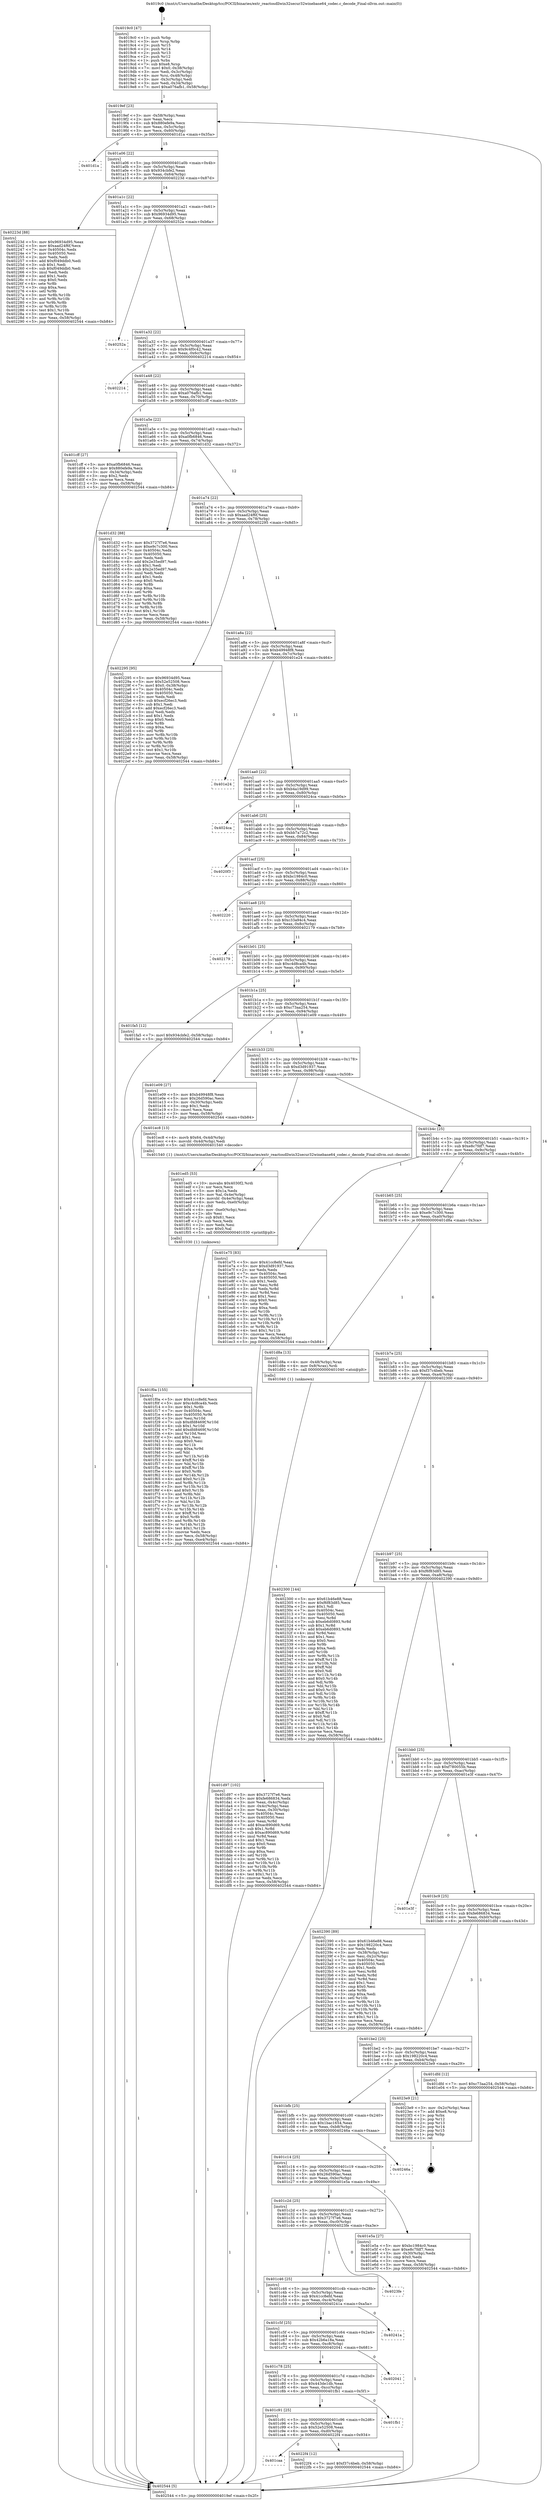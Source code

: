digraph "0x4019c0" {
  label = "0x4019c0 (/mnt/c/Users/mathe/Desktop/tcc/POCII/binaries/extr_reactosdllwin32secur32winebase64_codec.c_decode_Final-ollvm.out::main(0))"
  labelloc = "t"
  node[shape=record]

  Entry [label="",width=0.3,height=0.3,shape=circle,fillcolor=black,style=filled]
  "0x4019ef" [label="{
     0x4019ef [23]\l
     | [instrs]\l
     &nbsp;&nbsp;0x4019ef \<+3\>: mov -0x58(%rbp),%eax\l
     &nbsp;&nbsp;0x4019f2 \<+2\>: mov %eax,%ecx\l
     &nbsp;&nbsp;0x4019f4 \<+6\>: sub $0x880efe9a,%ecx\l
     &nbsp;&nbsp;0x4019fa \<+3\>: mov %eax,-0x5c(%rbp)\l
     &nbsp;&nbsp;0x4019fd \<+3\>: mov %ecx,-0x60(%rbp)\l
     &nbsp;&nbsp;0x401a00 \<+6\>: je 0000000000401d1a \<main+0x35a\>\l
  }"]
  "0x401d1a" [label="{
     0x401d1a\l
  }", style=dashed]
  "0x401a06" [label="{
     0x401a06 [22]\l
     | [instrs]\l
     &nbsp;&nbsp;0x401a06 \<+5\>: jmp 0000000000401a0b \<main+0x4b\>\l
     &nbsp;&nbsp;0x401a0b \<+3\>: mov -0x5c(%rbp),%eax\l
     &nbsp;&nbsp;0x401a0e \<+5\>: sub $0x934cbfe2,%eax\l
     &nbsp;&nbsp;0x401a13 \<+3\>: mov %eax,-0x64(%rbp)\l
     &nbsp;&nbsp;0x401a16 \<+6\>: je 000000000040223d \<main+0x87d\>\l
  }"]
  Exit [label="",width=0.3,height=0.3,shape=circle,fillcolor=black,style=filled,peripheries=2]
  "0x40223d" [label="{
     0x40223d [88]\l
     | [instrs]\l
     &nbsp;&nbsp;0x40223d \<+5\>: mov $0x96934d95,%eax\l
     &nbsp;&nbsp;0x402242 \<+5\>: mov $0xaad24f6f,%ecx\l
     &nbsp;&nbsp;0x402247 \<+7\>: mov 0x40504c,%edx\l
     &nbsp;&nbsp;0x40224e \<+7\>: mov 0x405050,%esi\l
     &nbsp;&nbsp;0x402255 \<+2\>: mov %edx,%edi\l
     &nbsp;&nbsp;0x402257 \<+6\>: add $0xf049ddb0,%edi\l
     &nbsp;&nbsp;0x40225d \<+3\>: sub $0x1,%edi\l
     &nbsp;&nbsp;0x402260 \<+6\>: sub $0xf049ddb0,%edi\l
     &nbsp;&nbsp;0x402266 \<+3\>: imul %edi,%edx\l
     &nbsp;&nbsp;0x402269 \<+3\>: and $0x1,%edx\l
     &nbsp;&nbsp;0x40226c \<+3\>: cmp $0x0,%edx\l
     &nbsp;&nbsp;0x40226f \<+4\>: sete %r8b\l
     &nbsp;&nbsp;0x402273 \<+3\>: cmp $0xa,%esi\l
     &nbsp;&nbsp;0x402276 \<+4\>: setl %r9b\l
     &nbsp;&nbsp;0x40227a \<+3\>: mov %r8b,%r10b\l
     &nbsp;&nbsp;0x40227d \<+3\>: and %r9b,%r10b\l
     &nbsp;&nbsp;0x402280 \<+3\>: xor %r9b,%r8b\l
     &nbsp;&nbsp;0x402283 \<+3\>: or %r8b,%r10b\l
     &nbsp;&nbsp;0x402286 \<+4\>: test $0x1,%r10b\l
     &nbsp;&nbsp;0x40228a \<+3\>: cmovne %ecx,%eax\l
     &nbsp;&nbsp;0x40228d \<+3\>: mov %eax,-0x58(%rbp)\l
     &nbsp;&nbsp;0x402290 \<+5\>: jmp 0000000000402544 \<main+0xb84\>\l
  }"]
  "0x401a1c" [label="{
     0x401a1c [22]\l
     | [instrs]\l
     &nbsp;&nbsp;0x401a1c \<+5\>: jmp 0000000000401a21 \<main+0x61\>\l
     &nbsp;&nbsp;0x401a21 \<+3\>: mov -0x5c(%rbp),%eax\l
     &nbsp;&nbsp;0x401a24 \<+5\>: sub $0x96934d95,%eax\l
     &nbsp;&nbsp;0x401a29 \<+3\>: mov %eax,-0x68(%rbp)\l
     &nbsp;&nbsp;0x401a2c \<+6\>: je 000000000040252a \<main+0xb6a\>\l
  }"]
  "0x401caa" [label="{
     0x401caa\l
  }", style=dashed]
  "0x40252a" [label="{
     0x40252a\l
  }", style=dashed]
  "0x401a32" [label="{
     0x401a32 [22]\l
     | [instrs]\l
     &nbsp;&nbsp;0x401a32 \<+5\>: jmp 0000000000401a37 \<main+0x77\>\l
     &nbsp;&nbsp;0x401a37 \<+3\>: mov -0x5c(%rbp),%eax\l
     &nbsp;&nbsp;0x401a3a \<+5\>: sub $0x9c4f0c42,%eax\l
     &nbsp;&nbsp;0x401a3f \<+3\>: mov %eax,-0x6c(%rbp)\l
     &nbsp;&nbsp;0x401a42 \<+6\>: je 0000000000402214 \<main+0x854\>\l
  }"]
  "0x4022f4" [label="{
     0x4022f4 [12]\l
     | [instrs]\l
     &nbsp;&nbsp;0x4022f4 \<+7\>: movl $0xf37c4beb,-0x58(%rbp)\l
     &nbsp;&nbsp;0x4022fb \<+5\>: jmp 0000000000402544 \<main+0xb84\>\l
  }"]
  "0x402214" [label="{
     0x402214\l
  }", style=dashed]
  "0x401a48" [label="{
     0x401a48 [22]\l
     | [instrs]\l
     &nbsp;&nbsp;0x401a48 \<+5\>: jmp 0000000000401a4d \<main+0x8d\>\l
     &nbsp;&nbsp;0x401a4d \<+3\>: mov -0x5c(%rbp),%eax\l
     &nbsp;&nbsp;0x401a50 \<+5\>: sub $0xa076afb1,%eax\l
     &nbsp;&nbsp;0x401a55 \<+3\>: mov %eax,-0x70(%rbp)\l
     &nbsp;&nbsp;0x401a58 \<+6\>: je 0000000000401cff \<main+0x33f\>\l
  }"]
  "0x401c91" [label="{
     0x401c91 [25]\l
     | [instrs]\l
     &nbsp;&nbsp;0x401c91 \<+5\>: jmp 0000000000401c96 \<main+0x2d6\>\l
     &nbsp;&nbsp;0x401c96 \<+3\>: mov -0x5c(%rbp),%eax\l
     &nbsp;&nbsp;0x401c99 \<+5\>: sub $0x52e52508,%eax\l
     &nbsp;&nbsp;0x401c9e \<+6\>: mov %eax,-0xd0(%rbp)\l
     &nbsp;&nbsp;0x401ca4 \<+6\>: je 00000000004022f4 \<main+0x934\>\l
  }"]
  "0x401cff" [label="{
     0x401cff [27]\l
     | [instrs]\l
     &nbsp;&nbsp;0x401cff \<+5\>: mov $0xa0fb6846,%eax\l
     &nbsp;&nbsp;0x401d04 \<+5\>: mov $0x880efe9a,%ecx\l
     &nbsp;&nbsp;0x401d09 \<+3\>: mov -0x34(%rbp),%edx\l
     &nbsp;&nbsp;0x401d0c \<+3\>: cmp $0x2,%edx\l
     &nbsp;&nbsp;0x401d0f \<+3\>: cmovne %ecx,%eax\l
     &nbsp;&nbsp;0x401d12 \<+3\>: mov %eax,-0x58(%rbp)\l
     &nbsp;&nbsp;0x401d15 \<+5\>: jmp 0000000000402544 \<main+0xb84\>\l
  }"]
  "0x401a5e" [label="{
     0x401a5e [22]\l
     | [instrs]\l
     &nbsp;&nbsp;0x401a5e \<+5\>: jmp 0000000000401a63 \<main+0xa3\>\l
     &nbsp;&nbsp;0x401a63 \<+3\>: mov -0x5c(%rbp),%eax\l
     &nbsp;&nbsp;0x401a66 \<+5\>: sub $0xa0fb6846,%eax\l
     &nbsp;&nbsp;0x401a6b \<+3\>: mov %eax,-0x74(%rbp)\l
     &nbsp;&nbsp;0x401a6e \<+6\>: je 0000000000401d32 \<main+0x372\>\l
  }"]
  "0x402544" [label="{
     0x402544 [5]\l
     | [instrs]\l
     &nbsp;&nbsp;0x402544 \<+5\>: jmp 00000000004019ef \<main+0x2f\>\l
  }"]
  "0x4019c0" [label="{
     0x4019c0 [47]\l
     | [instrs]\l
     &nbsp;&nbsp;0x4019c0 \<+1\>: push %rbp\l
     &nbsp;&nbsp;0x4019c1 \<+3\>: mov %rsp,%rbp\l
     &nbsp;&nbsp;0x4019c4 \<+2\>: push %r15\l
     &nbsp;&nbsp;0x4019c6 \<+2\>: push %r14\l
     &nbsp;&nbsp;0x4019c8 \<+2\>: push %r13\l
     &nbsp;&nbsp;0x4019ca \<+2\>: push %r12\l
     &nbsp;&nbsp;0x4019cc \<+1\>: push %rbx\l
     &nbsp;&nbsp;0x4019cd \<+7\>: sub $0xe8,%rsp\l
     &nbsp;&nbsp;0x4019d4 \<+7\>: movl $0x0,-0x38(%rbp)\l
     &nbsp;&nbsp;0x4019db \<+3\>: mov %edi,-0x3c(%rbp)\l
     &nbsp;&nbsp;0x4019de \<+4\>: mov %rsi,-0x48(%rbp)\l
     &nbsp;&nbsp;0x4019e2 \<+3\>: mov -0x3c(%rbp),%edi\l
     &nbsp;&nbsp;0x4019e5 \<+3\>: mov %edi,-0x34(%rbp)\l
     &nbsp;&nbsp;0x4019e8 \<+7\>: movl $0xa076afb1,-0x58(%rbp)\l
  }"]
  "0x401fb1" [label="{
     0x401fb1\l
  }", style=dashed]
  "0x401d32" [label="{
     0x401d32 [88]\l
     | [instrs]\l
     &nbsp;&nbsp;0x401d32 \<+5\>: mov $0x3727f7e6,%eax\l
     &nbsp;&nbsp;0x401d37 \<+5\>: mov $0xe9c7c300,%ecx\l
     &nbsp;&nbsp;0x401d3c \<+7\>: mov 0x40504c,%edx\l
     &nbsp;&nbsp;0x401d43 \<+7\>: mov 0x405050,%esi\l
     &nbsp;&nbsp;0x401d4a \<+2\>: mov %edx,%edi\l
     &nbsp;&nbsp;0x401d4c \<+6\>: add $0x2e35ed97,%edi\l
     &nbsp;&nbsp;0x401d52 \<+3\>: sub $0x1,%edi\l
     &nbsp;&nbsp;0x401d55 \<+6\>: sub $0x2e35ed97,%edi\l
     &nbsp;&nbsp;0x401d5b \<+3\>: imul %edi,%edx\l
     &nbsp;&nbsp;0x401d5e \<+3\>: and $0x1,%edx\l
     &nbsp;&nbsp;0x401d61 \<+3\>: cmp $0x0,%edx\l
     &nbsp;&nbsp;0x401d64 \<+4\>: sete %r8b\l
     &nbsp;&nbsp;0x401d68 \<+3\>: cmp $0xa,%esi\l
     &nbsp;&nbsp;0x401d6b \<+4\>: setl %r9b\l
     &nbsp;&nbsp;0x401d6f \<+3\>: mov %r8b,%r10b\l
     &nbsp;&nbsp;0x401d72 \<+3\>: and %r9b,%r10b\l
     &nbsp;&nbsp;0x401d75 \<+3\>: xor %r9b,%r8b\l
     &nbsp;&nbsp;0x401d78 \<+3\>: or %r8b,%r10b\l
     &nbsp;&nbsp;0x401d7b \<+4\>: test $0x1,%r10b\l
     &nbsp;&nbsp;0x401d7f \<+3\>: cmovne %ecx,%eax\l
     &nbsp;&nbsp;0x401d82 \<+3\>: mov %eax,-0x58(%rbp)\l
     &nbsp;&nbsp;0x401d85 \<+5\>: jmp 0000000000402544 \<main+0xb84\>\l
  }"]
  "0x401a74" [label="{
     0x401a74 [22]\l
     | [instrs]\l
     &nbsp;&nbsp;0x401a74 \<+5\>: jmp 0000000000401a79 \<main+0xb9\>\l
     &nbsp;&nbsp;0x401a79 \<+3\>: mov -0x5c(%rbp),%eax\l
     &nbsp;&nbsp;0x401a7c \<+5\>: sub $0xaad24f6f,%eax\l
     &nbsp;&nbsp;0x401a81 \<+3\>: mov %eax,-0x78(%rbp)\l
     &nbsp;&nbsp;0x401a84 \<+6\>: je 0000000000402295 \<main+0x8d5\>\l
  }"]
  "0x401c78" [label="{
     0x401c78 [25]\l
     | [instrs]\l
     &nbsp;&nbsp;0x401c78 \<+5\>: jmp 0000000000401c7d \<main+0x2bd\>\l
     &nbsp;&nbsp;0x401c7d \<+3\>: mov -0x5c(%rbp),%eax\l
     &nbsp;&nbsp;0x401c80 \<+5\>: sub $0x443de1db,%eax\l
     &nbsp;&nbsp;0x401c85 \<+6\>: mov %eax,-0xcc(%rbp)\l
     &nbsp;&nbsp;0x401c8b \<+6\>: je 0000000000401fb1 \<main+0x5f1\>\l
  }"]
  "0x402295" [label="{
     0x402295 [95]\l
     | [instrs]\l
     &nbsp;&nbsp;0x402295 \<+5\>: mov $0x96934d95,%eax\l
     &nbsp;&nbsp;0x40229a \<+5\>: mov $0x52e52508,%ecx\l
     &nbsp;&nbsp;0x40229f \<+7\>: movl $0x0,-0x38(%rbp)\l
     &nbsp;&nbsp;0x4022a6 \<+7\>: mov 0x40504c,%edx\l
     &nbsp;&nbsp;0x4022ad \<+7\>: mov 0x405050,%esi\l
     &nbsp;&nbsp;0x4022b4 \<+2\>: mov %edx,%edi\l
     &nbsp;&nbsp;0x4022b6 \<+6\>: sub $0xecf26ec3,%edi\l
     &nbsp;&nbsp;0x4022bc \<+3\>: sub $0x1,%edi\l
     &nbsp;&nbsp;0x4022bf \<+6\>: add $0xecf26ec3,%edi\l
     &nbsp;&nbsp;0x4022c5 \<+3\>: imul %edi,%edx\l
     &nbsp;&nbsp;0x4022c8 \<+3\>: and $0x1,%edx\l
     &nbsp;&nbsp;0x4022cb \<+3\>: cmp $0x0,%edx\l
     &nbsp;&nbsp;0x4022ce \<+4\>: sete %r8b\l
     &nbsp;&nbsp;0x4022d2 \<+3\>: cmp $0xa,%esi\l
     &nbsp;&nbsp;0x4022d5 \<+4\>: setl %r9b\l
     &nbsp;&nbsp;0x4022d9 \<+3\>: mov %r8b,%r10b\l
     &nbsp;&nbsp;0x4022dc \<+3\>: and %r9b,%r10b\l
     &nbsp;&nbsp;0x4022df \<+3\>: xor %r9b,%r8b\l
     &nbsp;&nbsp;0x4022e2 \<+3\>: or %r8b,%r10b\l
     &nbsp;&nbsp;0x4022e5 \<+4\>: test $0x1,%r10b\l
     &nbsp;&nbsp;0x4022e9 \<+3\>: cmovne %ecx,%eax\l
     &nbsp;&nbsp;0x4022ec \<+3\>: mov %eax,-0x58(%rbp)\l
     &nbsp;&nbsp;0x4022ef \<+5\>: jmp 0000000000402544 \<main+0xb84\>\l
  }"]
  "0x401a8a" [label="{
     0x401a8a [22]\l
     | [instrs]\l
     &nbsp;&nbsp;0x401a8a \<+5\>: jmp 0000000000401a8f \<main+0xcf\>\l
     &nbsp;&nbsp;0x401a8f \<+3\>: mov -0x5c(%rbp),%eax\l
     &nbsp;&nbsp;0x401a92 \<+5\>: sub $0xb49948f8,%eax\l
     &nbsp;&nbsp;0x401a97 \<+3\>: mov %eax,-0x7c(%rbp)\l
     &nbsp;&nbsp;0x401a9a \<+6\>: je 0000000000401e24 \<main+0x464\>\l
  }"]
  "0x402041" [label="{
     0x402041\l
  }", style=dashed]
  "0x401e24" [label="{
     0x401e24\l
  }", style=dashed]
  "0x401aa0" [label="{
     0x401aa0 [22]\l
     | [instrs]\l
     &nbsp;&nbsp;0x401aa0 \<+5\>: jmp 0000000000401aa5 \<main+0xe5\>\l
     &nbsp;&nbsp;0x401aa5 \<+3\>: mov -0x5c(%rbp),%eax\l
     &nbsp;&nbsp;0x401aa8 \<+5\>: sub $0xb4a19d99,%eax\l
     &nbsp;&nbsp;0x401aad \<+3\>: mov %eax,-0x80(%rbp)\l
     &nbsp;&nbsp;0x401ab0 \<+6\>: je 00000000004024ca \<main+0xb0a\>\l
  }"]
  "0x401c5f" [label="{
     0x401c5f [25]\l
     | [instrs]\l
     &nbsp;&nbsp;0x401c5f \<+5\>: jmp 0000000000401c64 \<main+0x2a4\>\l
     &nbsp;&nbsp;0x401c64 \<+3\>: mov -0x5c(%rbp),%eax\l
     &nbsp;&nbsp;0x401c67 \<+5\>: sub $0x42b6a18a,%eax\l
     &nbsp;&nbsp;0x401c6c \<+6\>: mov %eax,-0xc8(%rbp)\l
     &nbsp;&nbsp;0x401c72 \<+6\>: je 0000000000402041 \<main+0x681\>\l
  }"]
  "0x4024ca" [label="{
     0x4024ca\l
  }", style=dashed]
  "0x401ab6" [label="{
     0x401ab6 [25]\l
     | [instrs]\l
     &nbsp;&nbsp;0x401ab6 \<+5\>: jmp 0000000000401abb \<main+0xfb\>\l
     &nbsp;&nbsp;0x401abb \<+3\>: mov -0x5c(%rbp),%eax\l
     &nbsp;&nbsp;0x401abe \<+5\>: sub $0xbb7a72c2,%eax\l
     &nbsp;&nbsp;0x401ac3 \<+6\>: mov %eax,-0x84(%rbp)\l
     &nbsp;&nbsp;0x401ac9 \<+6\>: je 00000000004020f3 \<main+0x733\>\l
  }"]
  "0x40241a" [label="{
     0x40241a\l
  }", style=dashed]
  "0x4020f3" [label="{
     0x4020f3\l
  }", style=dashed]
  "0x401acf" [label="{
     0x401acf [25]\l
     | [instrs]\l
     &nbsp;&nbsp;0x401acf \<+5\>: jmp 0000000000401ad4 \<main+0x114\>\l
     &nbsp;&nbsp;0x401ad4 \<+3\>: mov -0x5c(%rbp),%eax\l
     &nbsp;&nbsp;0x401ad7 \<+5\>: sub $0xbc1984c0,%eax\l
     &nbsp;&nbsp;0x401adc \<+6\>: mov %eax,-0x88(%rbp)\l
     &nbsp;&nbsp;0x401ae2 \<+6\>: je 0000000000402220 \<main+0x860\>\l
  }"]
  "0x401c46" [label="{
     0x401c46 [25]\l
     | [instrs]\l
     &nbsp;&nbsp;0x401c46 \<+5\>: jmp 0000000000401c4b \<main+0x28b\>\l
     &nbsp;&nbsp;0x401c4b \<+3\>: mov -0x5c(%rbp),%eax\l
     &nbsp;&nbsp;0x401c4e \<+5\>: sub $0x41cc8efd,%eax\l
     &nbsp;&nbsp;0x401c53 \<+6\>: mov %eax,-0xc4(%rbp)\l
     &nbsp;&nbsp;0x401c59 \<+6\>: je 000000000040241a \<main+0xa5a\>\l
  }"]
  "0x402220" [label="{
     0x402220\l
  }", style=dashed]
  "0x401ae8" [label="{
     0x401ae8 [25]\l
     | [instrs]\l
     &nbsp;&nbsp;0x401ae8 \<+5\>: jmp 0000000000401aed \<main+0x12d\>\l
     &nbsp;&nbsp;0x401aed \<+3\>: mov -0x5c(%rbp),%eax\l
     &nbsp;&nbsp;0x401af0 \<+5\>: sub $0xc33a94c4,%eax\l
     &nbsp;&nbsp;0x401af5 \<+6\>: mov %eax,-0x8c(%rbp)\l
     &nbsp;&nbsp;0x401afb \<+6\>: je 0000000000402179 \<main+0x7b9\>\l
  }"]
  "0x4023fe" [label="{
     0x4023fe\l
  }", style=dashed]
  "0x402179" [label="{
     0x402179\l
  }", style=dashed]
  "0x401b01" [label="{
     0x401b01 [25]\l
     | [instrs]\l
     &nbsp;&nbsp;0x401b01 \<+5\>: jmp 0000000000401b06 \<main+0x146\>\l
     &nbsp;&nbsp;0x401b06 \<+3\>: mov -0x5c(%rbp),%eax\l
     &nbsp;&nbsp;0x401b09 \<+5\>: sub $0xc4d8ca4b,%eax\l
     &nbsp;&nbsp;0x401b0e \<+6\>: mov %eax,-0x90(%rbp)\l
     &nbsp;&nbsp;0x401b14 \<+6\>: je 0000000000401fa5 \<main+0x5e5\>\l
  }"]
  "0x401f0a" [label="{
     0x401f0a [155]\l
     | [instrs]\l
     &nbsp;&nbsp;0x401f0a \<+5\>: mov $0x41cc8efd,%ecx\l
     &nbsp;&nbsp;0x401f0f \<+5\>: mov $0xc4d8ca4b,%edx\l
     &nbsp;&nbsp;0x401f14 \<+3\>: mov $0x1,%r8b\l
     &nbsp;&nbsp;0x401f17 \<+7\>: mov 0x40504c,%esi\l
     &nbsp;&nbsp;0x401f1e \<+8\>: mov 0x405050,%r9d\l
     &nbsp;&nbsp;0x401f26 \<+3\>: mov %esi,%r10d\l
     &nbsp;&nbsp;0x401f29 \<+7\>: sub $0xdfd8469f,%r10d\l
     &nbsp;&nbsp;0x401f30 \<+4\>: sub $0x1,%r10d\l
     &nbsp;&nbsp;0x401f34 \<+7\>: add $0xdfd8469f,%r10d\l
     &nbsp;&nbsp;0x401f3b \<+4\>: imul %r10d,%esi\l
     &nbsp;&nbsp;0x401f3f \<+3\>: and $0x1,%esi\l
     &nbsp;&nbsp;0x401f42 \<+3\>: cmp $0x0,%esi\l
     &nbsp;&nbsp;0x401f45 \<+4\>: sete %r11b\l
     &nbsp;&nbsp;0x401f49 \<+4\>: cmp $0xa,%r9d\l
     &nbsp;&nbsp;0x401f4d \<+3\>: setl %bl\l
     &nbsp;&nbsp;0x401f50 \<+3\>: mov %r11b,%r14b\l
     &nbsp;&nbsp;0x401f53 \<+4\>: xor $0xff,%r14b\l
     &nbsp;&nbsp;0x401f57 \<+3\>: mov %bl,%r15b\l
     &nbsp;&nbsp;0x401f5a \<+4\>: xor $0xff,%r15b\l
     &nbsp;&nbsp;0x401f5e \<+4\>: xor $0x0,%r8b\l
     &nbsp;&nbsp;0x401f62 \<+3\>: mov %r14b,%r12b\l
     &nbsp;&nbsp;0x401f65 \<+4\>: and $0x0,%r12b\l
     &nbsp;&nbsp;0x401f69 \<+3\>: and %r8b,%r11b\l
     &nbsp;&nbsp;0x401f6c \<+3\>: mov %r15b,%r13b\l
     &nbsp;&nbsp;0x401f6f \<+4\>: and $0x0,%r13b\l
     &nbsp;&nbsp;0x401f73 \<+3\>: and %r8b,%bl\l
     &nbsp;&nbsp;0x401f76 \<+3\>: or %r11b,%r12b\l
     &nbsp;&nbsp;0x401f79 \<+3\>: or %bl,%r13b\l
     &nbsp;&nbsp;0x401f7c \<+3\>: xor %r13b,%r12b\l
     &nbsp;&nbsp;0x401f7f \<+3\>: or %r15b,%r14b\l
     &nbsp;&nbsp;0x401f82 \<+4\>: xor $0xff,%r14b\l
     &nbsp;&nbsp;0x401f86 \<+4\>: or $0x0,%r8b\l
     &nbsp;&nbsp;0x401f8a \<+3\>: and %r8b,%r14b\l
     &nbsp;&nbsp;0x401f8d \<+3\>: or %r14b,%r12b\l
     &nbsp;&nbsp;0x401f90 \<+4\>: test $0x1,%r12b\l
     &nbsp;&nbsp;0x401f94 \<+3\>: cmovne %edx,%ecx\l
     &nbsp;&nbsp;0x401f97 \<+3\>: mov %ecx,-0x58(%rbp)\l
     &nbsp;&nbsp;0x401f9a \<+6\>: mov %eax,-0xe4(%rbp)\l
     &nbsp;&nbsp;0x401fa0 \<+5\>: jmp 0000000000402544 \<main+0xb84\>\l
  }"]
  "0x401fa5" [label="{
     0x401fa5 [12]\l
     | [instrs]\l
     &nbsp;&nbsp;0x401fa5 \<+7\>: movl $0x934cbfe2,-0x58(%rbp)\l
     &nbsp;&nbsp;0x401fac \<+5\>: jmp 0000000000402544 \<main+0xb84\>\l
  }"]
  "0x401b1a" [label="{
     0x401b1a [25]\l
     | [instrs]\l
     &nbsp;&nbsp;0x401b1a \<+5\>: jmp 0000000000401b1f \<main+0x15f\>\l
     &nbsp;&nbsp;0x401b1f \<+3\>: mov -0x5c(%rbp),%eax\l
     &nbsp;&nbsp;0x401b22 \<+5\>: sub $0xc73aa254,%eax\l
     &nbsp;&nbsp;0x401b27 \<+6\>: mov %eax,-0x94(%rbp)\l
     &nbsp;&nbsp;0x401b2d \<+6\>: je 0000000000401e09 \<main+0x449\>\l
  }"]
  "0x401ed5" [label="{
     0x401ed5 [53]\l
     | [instrs]\l
     &nbsp;&nbsp;0x401ed5 \<+10\>: movabs $0x4030f2,%rdi\l
     &nbsp;&nbsp;0x401edf \<+2\>: xor %ecx,%ecx\l
     &nbsp;&nbsp;0x401ee1 \<+5\>: mov $0x1a,%edx\l
     &nbsp;&nbsp;0x401ee6 \<+3\>: mov %al,-0x4e(%rbp)\l
     &nbsp;&nbsp;0x401ee9 \<+4\>: movsbl -0x4e(%rbp),%eax\l
     &nbsp;&nbsp;0x401eed \<+6\>: mov %edx,-0xe0(%rbp)\l
     &nbsp;&nbsp;0x401ef3 \<+1\>: cltd\l
     &nbsp;&nbsp;0x401ef4 \<+6\>: mov -0xe0(%rbp),%esi\l
     &nbsp;&nbsp;0x401efa \<+2\>: idiv %esi\l
     &nbsp;&nbsp;0x401efc \<+3\>: sub $0x61,%ecx\l
     &nbsp;&nbsp;0x401eff \<+2\>: sub %ecx,%edx\l
     &nbsp;&nbsp;0x401f01 \<+2\>: mov %edx,%esi\l
     &nbsp;&nbsp;0x401f03 \<+2\>: mov $0x0,%al\l
     &nbsp;&nbsp;0x401f05 \<+5\>: call 0000000000401030 \<printf@plt\>\l
     | [calls]\l
     &nbsp;&nbsp;0x401030 \{1\} (unknown)\l
  }"]
  "0x401e09" [label="{
     0x401e09 [27]\l
     | [instrs]\l
     &nbsp;&nbsp;0x401e09 \<+5\>: mov $0xb49948f8,%eax\l
     &nbsp;&nbsp;0x401e0e \<+5\>: mov $0x26d590ac,%ecx\l
     &nbsp;&nbsp;0x401e13 \<+3\>: mov -0x30(%rbp),%edx\l
     &nbsp;&nbsp;0x401e16 \<+3\>: cmp $0x1,%edx\l
     &nbsp;&nbsp;0x401e19 \<+3\>: cmovl %ecx,%eax\l
     &nbsp;&nbsp;0x401e1c \<+3\>: mov %eax,-0x58(%rbp)\l
     &nbsp;&nbsp;0x401e1f \<+5\>: jmp 0000000000402544 \<main+0xb84\>\l
  }"]
  "0x401b33" [label="{
     0x401b33 [25]\l
     | [instrs]\l
     &nbsp;&nbsp;0x401b33 \<+5\>: jmp 0000000000401b38 \<main+0x178\>\l
     &nbsp;&nbsp;0x401b38 \<+3\>: mov -0x5c(%rbp),%eax\l
     &nbsp;&nbsp;0x401b3b \<+5\>: sub $0xd3d91937,%eax\l
     &nbsp;&nbsp;0x401b40 \<+6\>: mov %eax,-0x98(%rbp)\l
     &nbsp;&nbsp;0x401b46 \<+6\>: je 0000000000401ec8 \<main+0x508\>\l
  }"]
  "0x401c2d" [label="{
     0x401c2d [25]\l
     | [instrs]\l
     &nbsp;&nbsp;0x401c2d \<+5\>: jmp 0000000000401c32 \<main+0x272\>\l
     &nbsp;&nbsp;0x401c32 \<+3\>: mov -0x5c(%rbp),%eax\l
     &nbsp;&nbsp;0x401c35 \<+5\>: sub $0x3727f7e6,%eax\l
     &nbsp;&nbsp;0x401c3a \<+6\>: mov %eax,-0xc0(%rbp)\l
     &nbsp;&nbsp;0x401c40 \<+6\>: je 00000000004023fe \<main+0xa3e\>\l
  }"]
  "0x401ec8" [label="{
     0x401ec8 [13]\l
     | [instrs]\l
     &nbsp;&nbsp;0x401ec8 \<+4\>: movb $0x64,-0x4d(%rbp)\l
     &nbsp;&nbsp;0x401ecc \<+4\>: movsbl -0x4d(%rbp),%edi\l
     &nbsp;&nbsp;0x401ed0 \<+5\>: call 0000000000401540 \<decode\>\l
     | [calls]\l
     &nbsp;&nbsp;0x401540 \{1\} (/mnt/c/Users/mathe/Desktop/tcc/POCII/binaries/extr_reactosdllwin32secur32winebase64_codec.c_decode_Final-ollvm.out::decode)\l
  }"]
  "0x401b4c" [label="{
     0x401b4c [25]\l
     | [instrs]\l
     &nbsp;&nbsp;0x401b4c \<+5\>: jmp 0000000000401b51 \<main+0x191\>\l
     &nbsp;&nbsp;0x401b51 \<+3\>: mov -0x5c(%rbp),%eax\l
     &nbsp;&nbsp;0x401b54 \<+5\>: sub $0xe8c7fdf7,%eax\l
     &nbsp;&nbsp;0x401b59 \<+6\>: mov %eax,-0x9c(%rbp)\l
     &nbsp;&nbsp;0x401b5f \<+6\>: je 0000000000401e75 \<main+0x4b5\>\l
  }"]
  "0x401e5a" [label="{
     0x401e5a [27]\l
     | [instrs]\l
     &nbsp;&nbsp;0x401e5a \<+5\>: mov $0xbc1984c0,%eax\l
     &nbsp;&nbsp;0x401e5f \<+5\>: mov $0xe8c7fdf7,%ecx\l
     &nbsp;&nbsp;0x401e64 \<+3\>: mov -0x30(%rbp),%edx\l
     &nbsp;&nbsp;0x401e67 \<+3\>: cmp $0x0,%edx\l
     &nbsp;&nbsp;0x401e6a \<+3\>: cmove %ecx,%eax\l
     &nbsp;&nbsp;0x401e6d \<+3\>: mov %eax,-0x58(%rbp)\l
     &nbsp;&nbsp;0x401e70 \<+5\>: jmp 0000000000402544 \<main+0xb84\>\l
  }"]
  "0x401e75" [label="{
     0x401e75 [83]\l
     | [instrs]\l
     &nbsp;&nbsp;0x401e75 \<+5\>: mov $0x41cc8efd,%eax\l
     &nbsp;&nbsp;0x401e7a \<+5\>: mov $0xd3d91937,%ecx\l
     &nbsp;&nbsp;0x401e7f \<+2\>: xor %edx,%edx\l
     &nbsp;&nbsp;0x401e81 \<+7\>: mov 0x40504c,%esi\l
     &nbsp;&nbsp;0x401e88 \<+7\>: mov 0x405050,%edi\l
     &nbsp;&nbsp;0x401e8f \<+3\>: sub $0x1,%edx\l
     &nbsp;&nbsp;0x401e92 \<+3\>: mov %esi,%r8d\l
     &nbsp;&nbsp;0x401e95 \<+3\>: add %edx,%r8d\l
     &nbsp;&nbsp;0x401e98 \<+4\>: imul %r8d,%esi\l
     &nbsp;&nbsp;0x401e9c \<+3\>: and $0x1,%esi\l
     &nbsp;&nbsp;0x401e9f \<+3\>: cmp $0x0,%esi\l
     &nbsp;&nbsp;0x401ea2 \<+4\>: sete %r9b\l
     &nbsp;&nbsp;0x401ea6 \<+3\>: cmp $0xa,%edi\l
     &nbsp;&nbsp;0x401ea9 \<+4\>: setl %r10b\l
     &nbsp;&nbsp;0x401ead \<+3\>: mov %r9b,%r11b\l
     &nbsp;&nbsp;0x401eb0 \<+3\>: and %r10b,%r11b\l
     &nbsp;&nbsp;0x401eb3 \<+3\>: xor %r10b,%r9b\l
     &nbsp;&nbsp;0x401eb6 \<+3\>: or %r9b,%r11b\l
     &nbsp;&nbsp;0x401eb9 \<+4\>: test $0x1,%r11b\l
     &nbsp;&nbsp;0x401ebd \<+3\>: cmovne %ecx,%eax\l
     &nbsp;&nbsp;0x401ec0 \<+3\>: mov %eax,-0x58(%rbp)\l
     &nbsp;&nbsp;0x401ec3 \<+5\>: jmp 0000000000402544 \<main+0xb84\>\l
  }"]
  "0x401b65" [label="{
     0x401b65 [25]\l
     | [instrs]\l
     &nbsp;&nbsp;0x401b65 \<+5\>: jmp 0000000000401b6a \<main+0x1aa\>\l
     &nbsp;&nbsp;0x401b6a \<+3\>: mov -0x5c(%rbp),%eax\l
     &nbsp;&nbsp;0x401b6d \<+5\>: sub $0xe9c7c300,%eax\l
     &nbsp;&nbsp;0x401b72 \<+6\>: mov %eax,-0xa0(%rbp)\l
     &nbsp;&nbsp;0x401b78 \<+6\>: je 0000000000401d8a \<main+0x3ca\>\l
  }"]
  "0x401c14" [label="{
     0x401c14 [25]\l
     | [instrs]\l
     &nbsp;&nbsp;0x401c14 \<+5\>: jmp 0000000000401c19 \<main+0x259\>\l
     &nbsp;&nbsp;0x401c19 \<+3\>: mov -0x5c(%rbp),%eax\l
     &nbsp;&nbsp;0x401c1c \<+5\>: sub $0x26d590ac,%eax\l
     &nbsp;&nbsp;0x401c21 \<+6\>: mov %eax,-0xbc(%rbp)\l
     &nbsp;&nbsp;0x401c27 \<+6\>: je 0000000000401e5a \<main+0x49a\>\l
  }"]
  "0x401d8a" [label="{
     0x401d8a [13]\l
     | [instrs]\l
     &nbsp;&nbsp;0x401d8a \<+4\>: mov -0x48(%rbp),%rax\l
     &nbsp;&nbsp;0x401d8e \<+4\>: mov 0x8(%rax),%rdi\l
     &nbsp;&nbsp;0x401d92 \<+5\>: call 0000000000401040 \<atoi@plt\>\l
     | [calls]\l
     &nbsp;&nbsp;0x401040 \{1\} (unknown)\l
  }"]
  "0x401b7e" [label="{
     0x401b7e [25]\l
     | [instrs]\l
     &nbsp;&nbsp;0x401b7e \<+5\>: jmp 0000000000401b83 \<main+0x1c3\>\l
     &nbsp;&nbsp;0x401b83 \<+3\>: mov -0x5c(%rbp),%eax\l
     &nbsp;&nbsp;0x401b86 \<+5\>: sub $0xf37c4beb,%eax\l
     &nbsp;&nbsp;0x401b8b \<+6\>: mov %eax,-0xa4(%rbp)\l
     &nbsp;&nbsp;0x401b91 \<+6\>: je 0000000000402300 \<main+0x940\>\l
  }"]
  "0x401d97" [label="{
     0x401d97 [102]\l
     | [instrs]\l
     &nbsp;&nbsp;0x401d97 \<+5\>: mov $0x3727f7e6,%ecx\l
     &nbsp;&nbsp;0x401d9c \<+5\>: mov $0xfe686834,%edx\l
     &nbsp;&nbsp;0x401da1 \<+3\>: mov %eax,-0x4c(%rbp)\l
     &nbsp;&nbsp;0x401da4 \<+3\>: mov -0x4c(%rbp),%eax\l
     &nbsp;&nbsp;0x401da7 \<+3\>: mov %eax,-0x30(%rbp)\l
     &nbsp;&nbsp;0x401daa \<+7\>: mov 0x40504c,%eax\l
     &nbsp;&nbsp;0x401db1 \<+7\>: mov 0x405050,%esi\l
     &nbsp;&nbsp;0x401db8 \<+3\>: mov %eax,%r8d\l
     &nbsp;&nbsp;0x401dbb \<+7\>: add $0xac890d69,%r8d\l
     &nbsp;&nbsp;0x401dc2 \<+4\>: sub $0x1,%r8d\l
     &nbsp;&nbsp;0x401dc6 \<+7\>: sub $0xac890d69,%r8d\l
     &nbsp;&nbsp;0x401dcd \<+4\>: imul %r8d,%eax\l
     &nbsp;&nbsp;0x401dd1 \<+3\>: and $0x1,%eax\l
     &nbsp;&nbsp;0x401dd4 \<+3\>: cmp $0x0,%eax\l
     &nbsp;&nbsp;0x401dd7 \<+4\>: sete %r9b\l
     &nbsp;&nbsp;0x401ddb \<+3\>: cmp $0xa,%esi\l
     &nbsp;&nbsp;0x401dde \<+4\>: setl %r10b\l
     &nbsp;&nbsp;0x401de2 \<+3\>: mov %r9b,%r11b\l
     &nbsp;&nbsp;0x401de5 \<+3\>: and %r10b,%r11b\l
     &nbsp;&nbsp;0x401de8 \<+3\>: xor %r10b,%r9b\l
     &nbsp;&nbsp;0x401deb \<+3\>: or %r9b,%r11b\l
     &nbsp;&nbsp;0x401dee \<+4\>: test $0x1,%r11b\l
     &nbsp;&nbsp;0x401df2 \<+3\>: cmovne %edx,%ecx\l
     &nbsp;&nbsp;0x401df5 \<+3\>: mov %ecx,-0x58(%rbp)\l
     &nbsp;&nbsp;0x401df8 \<+5\>: jmp 0000000000402544 \<main+0xb84\>\l
  }"]
  "0x40246a" [label="{
     0x40246a\l
  }", style=dashed]
  "0x402300" [label="{
     0x402300 [144]\l
     | [instrs]\l
     &nbsp;&nbsp;0x402300 \<+5\>: mov $0x61b46e88,%eax\l
     &nbsp;&nbsp;0x402305 \<+5\>: mov $0xf6f83d85,%ecx\l
     &nbsp;&nbsp;0x40230a \<+2\>: mov $0x1,%dl\l
     &nbsp;&nbsp;0x40230c \<+7\>: mov 0x40504c,%esi\l
     &nbsp;&nbsp;0x402313 \<+7\>: mov 0x405050,%edi\l
     &nbsp;&nbsp;0x40231a \<+3\>: mov %esi,%r8d\l
     &nbsp;&nbsp;0x40231d \<+7\>: sub $0xeb6d0893,%r8d\l
     &nbsp;&nbsp;0x402324 \<+4\>: sub $0x1,%r8d\l
     &nbsp;&nbsp;0x402328 \<+7\>: add $0xeb6d0893,%r8d\l
     &nbsp;&nbsp;0x40232f \<+4\>: imul %r8d,%esi\l
     &nbsp;&nbsp;0x402333 \<+3\>: and $0x1,%esi\l
     &nbsp;&nbsp;0x402336 \<+3\>: cmp $0x0,%esi\l
     &nbsp;&nbsp;0x402339 \<+4\>: sete %r9b\l
     &nbsp;&nbsp;0x40233d \<+3\>: cmp $0xa,%edi\l
     &nbsp;&nbsp;0x402340 \<+4\>: setl %r10b\l
     &nbsp;&nbsp;0x402344 \<+3\>: mov %r9b,%r11b\l
     &nbsp;&nbsp;0x402347 \<+4\>: xor $0xff,%r11b\l
     &nbsp;&nbsp;0x40234b \<+3\>: mov %r10b,%bl\l
     &nbsp;&nbsp;0x40234e \<+3\>: xor $0xff,%bl\l
     &nbsp;&nbsp;0x402351 \<+3\>: xor $0x0,%dl\l
     &nbsp;&nbsp;0x402354 \<+3\>: mov %r11b,%r14b\l
     &nbsp;&nbsp;0x402357 \<+4\>: and $0x0,%r14b\l
     &nbsp;&nbsp;0x40235b \<+3\>: and %dl,%r9b\l
     &nbsp;&nbsp;0x40235e \<+3\>: mov %bl,%r15b\l
     &nbsp;&nbsp;0x402361 \<+4\>: and $0x0,%r15b\l
     &nbsp;&nbsp;0x402365 \<+3\>: and %dl,%r10b\l
     &nbsp;&nbsp;0x402368 \<+3\>: or %r9b,%r14b\l
     &nbsp;&nbsp;0x40236b \<+3\>: or %r10b,%r15b\l
     &nbsp;&nbsp;0x40236e \<+3\>: xor %r15b,%r14b\l
     &nbsp;&nbsp;0x402371 \<+3\>: or %bl,%r11b\l
     &nbsp;&nbsp;0x402374 \<+4\>: xor $0xff,%r11b\l
     &nbsp;&nbsp;0x402378 \<+3\>: or $0x0,%dl\l
     &nbsp;&nbsp;0x40237b \<+3\>: and %dl,%r11b\l
     &nbsp;&nbsp;0x40237e \<+3\>: or %r11b,%r14b\l
     &nbsp;&nbsp;0x402381 \<+4\>: test $0x1,%r14b\l
     &nbsp;&nbsp;0x402385 \<+3\>: cmovne %ecx,%eax\l
     &nbsp;&nbsp;0x402388 \<+3\>: mov %eax,-0x58(%rbp)\l
     &nbsp;&nbsp;0x40238b \<+5\>: jmp 0000000000402544 \<main+0xb84\>\l
  }"]
  "0x401b97" [label="{
     0x401b97 [25]\l
     | [instrs]\l
     &nbsp;&nbsp;0x401b97 \<+5\>: jmp 0000000000401b9c \<main+0x1dc\>\l
     &nbsp;&nbsp;0x401b9c \<+3\>: mov -0x5c(%rbp),%eax\l
     &nbsp;&nbsp;0x401b9f \<+5\>: sub $0xf6f83d85,%eax\l
     &nbsp;&nbsp;0x401ba4 \<+6\>: mov %eax,-0xa8(%rbp)\l
     &nbsp;&nbsp;0x401baa \<+6\>: je 0000000000402390 \<main+0x9d0\>\l
  }"]
  "0x401bfb" [label="{
     0x401bfb [25]\l
     | [instrs]\l
     &nbsp;&nbsp;0x401bfb \<+5\>: jmp 0000000000401c00 \<main+0x240\>\l
     &nbsp;&nbsp;0x401c00 \<+3\>: mov -0x5c(%rbp),%eax\l
     &nbsp;&nbsp;0x401c03 \<+5\>: sub $0x1bac1654,%eax\l
     &nbsp;&nbsp;0x401c08 \<+6\>: mov %eax,-0xb8(%rbp)\l
     &nbsp;&nbsp;0x401c0e \<+6\>: je 000000000040246a \<main+0xaaa\>\l
  }"]
  "0x402390" [label="{
     0x402390 [89]\l
     | [instrs]\l
     &nbsp;&nbsp;0x402390 \<+5\>: mov $0x61b46e88,%eax\l
     &nbsp;&nbsp;0x402395 \<+5\>: mov $0x198220c4,%ecx\l
     &nbsp;&nbsp;0x40239a \<+2\>: xor %edx,%edx\l
     &nbsp;&nbsp;0x40239c \<+3\>: mov -0x38(%rbp),%esi\l
     &nbsp;&nbsp;0x40239f \<+3\>: mov %esi,-0x2c(%rbp)\l
     &nbsp;&nbsp;0x4023a2 \<+7\>: mov 0x40504c,%esi\l
     &nbsp;&nbsp;0x4023a9 \<+7\>: mov 0x405050,%edi\l
     &nbsp;&nbsp;0x4023b0 \<+3\>: sub $0x1,%edx\l
     &nbsp;&nbsp;0x4023b3 \<+3\>: mov %esi,%r8d\l
     &nbsp;&nbsp;0x4023b6 \<+3\>: add %edx,%r8d\l
     &nbsp;&nbsp;0x4023b9 \<+4\>: imul %r8d,%esi\l
     &nbsp;&nbsp;0x4023bd \<+3\>: and $0x1,%esi\l
     &nbsp;&nbsp;0x4023c0 \<+3\>: cmp $0x0,%esi\l
     &nbsp;&nbsp;0x4023c3 \<+4\>: sete %r9b\l
     &nbsp;&nbsp;0x4023c7 \<+3\>: cmp $0xa,%edi\l
     &nbsp;&nbsp;0x4023ca \<+4\>: setl %r10b\l
     &nbsp;&nbsp;0x4023ce \<+3\>: mov %r9b,%r11b\l
     &nbsp;&nbsp;0x4023d1 \<+3\>: and %r10b,%r11b\l
     &nbsp;&nbsp;0x4023d4 \<+3\>: xor %r10b,%r9b\l
     &nbsp;&nbsp;0x4023d7 \<+3\>: or %r9b,%r11b\l
     &nbsp;&nbsp;0x4023da \<+4\>: test $0x1,%r11b\l
     &nbsp;&nbsp;0x4023de \<+3\>: cmovne %ecx,%eax\l
     &nbsp;&nbsp;0x4023e1 \<+3\>: mov %eax,-0x58(%rbp)\l
     &nbsp;&nbsp;0x4023e4 \<+5\>: jmp 0000000000402544 \<main+0xb84\>\l
  }"]
  "0x401bb0" [label="{
     0x401bb0 [25]\l
     | [instrs]\l
     &nbsp;&nbsp;0x401bb0 \<+5\>: jmp 0000000000401bb5 \<main+0x1f5\>\l
     &nbsp;&nbsp;0x401bb5 \<+3\>: mov -0x5c(%rbp),%eax\l
     &nbsp;&nbsp;0x401bb8 \<+5\>: sub $0xf780055b,%eax\l
     &nbsp;&nbsp;0x401bbd \<+6\>: mov %eax,-0xac(%rbp)\l
     &nbsp;&nbsp;0x401bc3 \<+6\>: je 0000000000401e3f \<main+0x47f\>\l
  }"]
  "0x4023e9" [label="{
     0x4023e9 [21]\l
     | [instrs]\l
     &nbsp;&nbsp;0x4023e9 \<+3\>: mov -0x2c(%rbp),%eax\l
     &nbsp;&nbsp;0x4023ec \<+7\>: add $0xe8,%rsp\l
     &nbsp;&nbsp;0x4023f3 \<+1\>: pop %rbx\l
     &nbsp;&nbsp;0x4023f4 \<+2\>: pop %r12\l
     &nbsp;&nbsp;0x4023f6 \<+2\>: pop %r13\l
     &nbsp;&nbsp;0x4023f8 \<+2\>: pop %r14\l
     &nbsp;&nbsp;0x4023fa \<+2\>: pop %r15\l
     &nbsp;&nbsp;0x4023fc \<+1\>: pop %rbp\l
     &nbsp;&nbsp;0x4023fd \<+1\>: ret\l
  }"]
  "0x401e3f" [label="{
     0x401e3f\l
  }", style=dashed]
  "0x401bc9" [label="{
     0x401bc9 [25]\l
     | [instrs]\l
     &nbsp;&nbsp;0x401bc9 \<+5\>: jmp 0000000000401bce \<main+0x20e\>\l
     &nbsp;&nbsp;0x401bce \<+3\>: mov -0x5c(%rbp),%eax\l
     &nbsp;&nbsp;0x401bd1 \<+5\>: sub $0xfe686834,%eax\l
     &nbsp;&nbsp;0x401bd6 \<+6\>: mov %eax,-0xb0(%rbp)\l
     &nbsp;&nbsp;0x401bdc \<+6\>: je 0000000000401dfd \<main+0x43d\>\l
  }"]
  "0x401be2" [label="{
     0x401be2 [25]\l
     | [instrs]\l
     &nbsp;&nbsp;0x401be2 \<+5\>: jmp 0000000000401be7 \<main+0x227\>\l
     &nbsp;&nbsp;0x401be7 \<+3\>: mov -0x5c(%rbp),%eax\l
     &nbsp;&nbsp;0x401bea \<+5\>: sub $0x198220c4,%eax\l
     &nbsp;&nbsp;0x401bef \<+6\>: mov %eax,-0xb4(%rbp)\l
     &nbsp;&nbsp;0x401bf5 \<+6\>: je 00000000004023e9 \<main+0xa29\>\l
  }"]
  "0x401dfd" [label="{
     0x401dfd [12]\l
     | [instrs]\l
     &nbsp;&nbsp;0x401dfd \<+7\>: movl $0xc73aa254,-0x58(%rbp)\l
     &nbsp;&nbsp;0x401e04 \<+5\>: jmp 0000000000402544 \<main+0xb84\>\l
  }"]
  Entry -> "0x4019c0" [label=" 1"]
  "0x4019ef" -> "0x401d1a" [label=" 0"]
  "0x4019ef" -> "0x401a06" [label=" 15"]
  "0x4023e9" -> Exit [label=" 1"]
  "0x401a06" -> "0x40223d" [label=" 1"]
  "0x401a06" -> "0x401a1c" [label=" 14"]
  "0x402390" -> "0x402544" [label=" 1"]
  "0x401a1c" -> "0x40252a" [label=" 0"]
  "0x401a1c" -> "0x401a32" [label=" 14"]
  "0x402300" -> "0x402544" [label=" 1"]
  "0x401a32" -> "0x402214" [label=" 0"]
  "0x401a32" -> "0x401a48" [label=" 14"]
  "0x4022f4" -> "0x402544" [label=" 1"]
  "0x401a48" -> "0x401cff" [label=" 1"]
  "0x401a48" -> "0x401a5e" [label=" 13"]
  "0x401cff" -> "0x402544" [label=" 1"]
  "0x4019c0" -> "0x4019ef" [label=" 1"]
  "0x402544" -> "0x4019ef" [label=" 14"]
  "0x401c91" -> "0x4022f4" [label=" 1"]
  "0x401a5e" -> "0x401d32" [label=" 1"]
  "0x401a5e" -> "0x401a74" [label=" 12"]
  "0x401d32" -> "0x402544" [label=" 1"]
  "0x401c91" -> "0x401caa" [label=" 0"]
  "0x401a74" -> "0x402295" [label=" 1"]
  "0x401a74" -> "0x401a8a" [label=" 11"]
  "0x401c78" -> "0x401fb1" [label=" 0"]
  "0x401a8a" -> "0x401e24" [label=" 0"]
  "0x401a8a" -> "0x401aa0" [label=" 11"]
  "0x401c78" -> "0x401c91" [label=" 1"]
  "0x401aa0" -> "0x4024ca" [label=" 0"]
  "0x401aa0" -> "0x401ab6" [label=" 11"]
  "0x401c5f" -> "0x402041" [label=" 0"]
  "0x401ab6" -> "0x4020f3" [label=" 0"]
  "0x401ab6" -> "0x401acf" [label=" 11"]
  "0x401c5f" -> "0x401c78" [label=" 1"]
  "0x401acf" -> "0x402220" [label=" 0"]
  "0x401acf" -> "0x401ae8" [label=" 11"]
  "0x401c46" -> "0x40241a" [label=" 0"]
  "0x401ae8" -> "0x402179" [label=" 0"]
  "0x401ae8" -> "0x401b01" [label=" 11"]
  "0x401c46" -> "0x401c5f" [label=" 1"]
  "0x401b01" -> "0x401fa5" [label=" 1"]
  "0x401b01" -> "0x401b1a" [label=" 10"]
  "0x401c2d" -> "0x4023fe" [label=" 0"]
  "0x401b1a" -> "0x401e09" [label=" 1"]
  "0x401b1a" -> "0x401b33" [label=" 9"]
  "0x401c2d" -> "0x401c46" [label=" 1"]
  "0x401b33" -> "0x401ec8" [label=" 1"]
  "0x401b33" -> "0x401b4c" [label=" 8"]
  "0x402295" -> "0x402544" [label=" 1"]
  "0x401b4c" -> "0x401e75" [label=" 1"]
  "0x401b4c" -> "0x401b65" [label=" 7"]
  "0x40223d" -> "0x402544" [label=" 1"]
  "0x401b65" -> "0x401d8a" [label=" 1"]
  "0x401b65" -> "0x401b7e" [label=" 6"]
  "0x401d8a" -> "0x401d97" [label=" 1"]
  "0x401d97" -> "0x402544" [label=" 1"]
  "0x401f0a" -> "0x402544" [label=" 1"]
  "0x401b7e" -> "0x402300" [label=" 1"]
  "0x401b7e" -> "0x401b97" [label=" 5"]
  "0x401ed5" -> "0x401f0a" [label=" 1"]
  "0x401b97" -> "0x402390" [label=" 1"]
  "0x401b97" -> "0x401bb0" [label=" 4"]
  "0x401e75" -> "0x402544" [label=" 1"]
  "0x401bb0" -> "0x401e3f" [label=" 0"]
  "0x401bb0" -> "0x401bc9" [label=" 4"]
  "0x401e5a" -> "0x402544" [label=" 1"]
  "0x401bc9" -> "0x401dfd" [label=" 1"]
  "0x401bc9" -> "0x401be2" [label=" 3"]
  "0x401dfd" -> "0x402544" [label=" 1"]
  "0x401e09" -> "0x402544" [label=" 1"]
  "0x401c14" -> "0x401c2d" [label=" 1"]
  "0x401be2" -> "0x4023e9" [label=" 1"]
  "0x401be2" -> "0x401bfb" [label=" 2"]
  "0x401ec8" -> "0x401ed5" [label=" 1"]
  "0x401bfb" -> "0x40246a" [label=" 0"]
  "0x401bfb" -> "0x401c14" [label=" 2"]
  "0x401fa5" -> "0x402544" [label=" 1"]
  "0x401c14" -> "0x401e5a" [label=" 1"]
}
